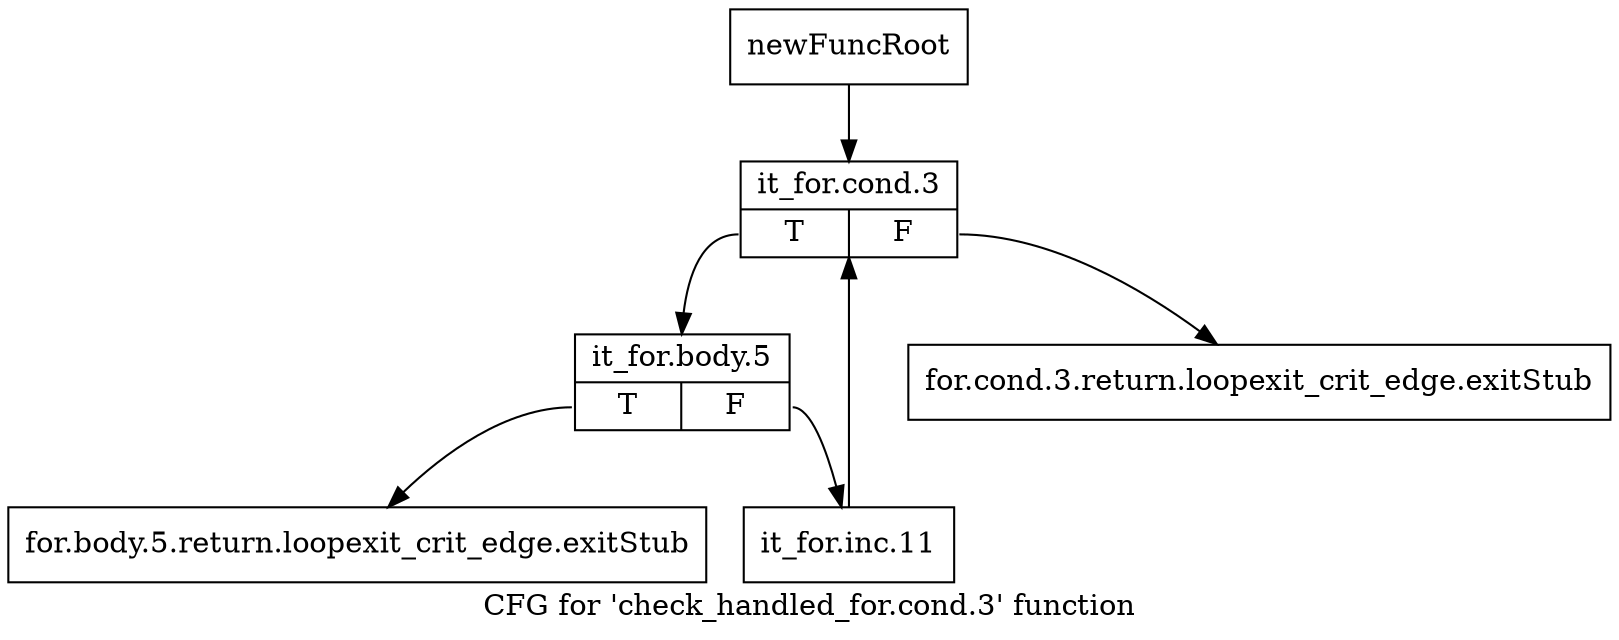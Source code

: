 digraph "CFG for 'check_handled_for.cond.3' function" {
	label="CFG for 'check_handled_for.cond.3' function";

	Node0xacfa4b0 [shape=record,label="{newFuncRoot}"];
	Node0xacfa4b0 -> Node0xacfad80;
	Node0xacfa500 [shape=record,label="{for.cond.3.return.loopexit_crit_edge.exitStub}"];
	Node0xacfad30 [shape=record,label="{for.body.5.return.loopexit_crit_edge.exitStub}"];
	Node0xacfad80 [shape=record,label="{it_for.cond.3|{<s0>T|<s1>F}}"];
	Node0xacfad80:s0 -> Node0xacfadd0;
	Node0xacfad80:s1 -> Node0xacfa500;
	Node0xacfadd0 [shape=record,label="{it_for.body.5|{<s0>T|<s1>F}}"];
	Node0xacfadd0:s0 -> Node0xacfad30;
	Node0xacfadd0:s1 -> Node0xacfae20;
	Node0xacfae20 [shape=record,label="{it_for.inc.11}"];
	Node0xacfae20 -> Node0xacfad80;
}
